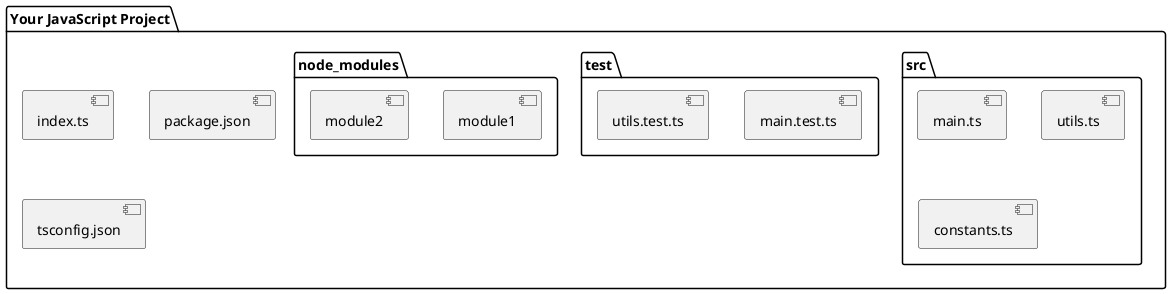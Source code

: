 @startuml
package "Your JavaScript Project" {
  [index.ts]
  package "src" {
    [main.ts]
    [utils.ts]
    [constants.ts]
  }
  package "test" {
    [main.test.ts]
    [utils.test.ts]
  }
  package "node_modules" {
    [module1]
    [module2]
  }
  [package.json]
  [tsconfig.json]
}
@enduml